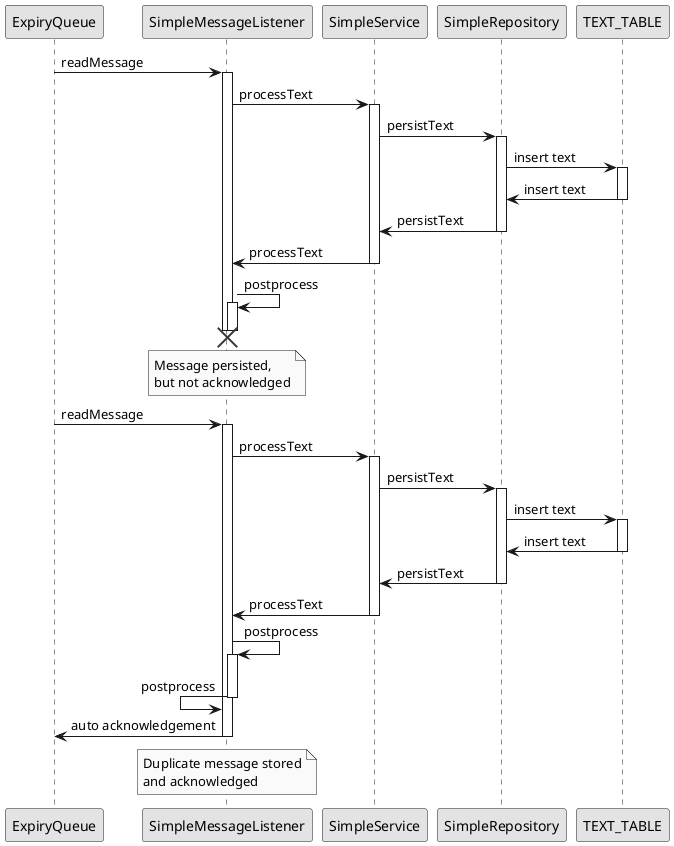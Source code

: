 @startuml
skinparam monochrome true

participant "ExpiryQueue" as mq
participant "SimpleMessageListener" as sml
participant "SimpleService" as ss
participant "SimpleRepository" as sr
participant "TEXT_TABLE" as tt

mq -> sml : readMessage
activate sml

sml -> ss : processText
activate ss

ss -> sr : persistText
activate sr

sr -> tt : insert text
activate tt

sr <- tt : insert text
deactivate tt


ss <- sr : persistText
deactivate sr

sml <- ss : processText
deactivate ss

sml -> sml : postprocess
activate sml
destroy sml
deactivate sml

note over sml
  Message persisted,
  but not acknowledged
end note

mq -> sml : readMessage
activate sml

sml -> ss : processText
activate ss

ss -> sr : persistText
activate sr

sr -> tt : insert text
activate tt

sr <- tt : insert text
deactivate tt

ss <- sr : persistText
deactivate sr

sml <- ss : processText
deactivate ss

sml -> sml : postprocess
activate sml
sml <- sml : postprocess
deactivate sml


mq <- sml : auto acknowledgement
deactivate sml

note over sml
  Duplicate message stored
  and acknowledged
end note

@enduml